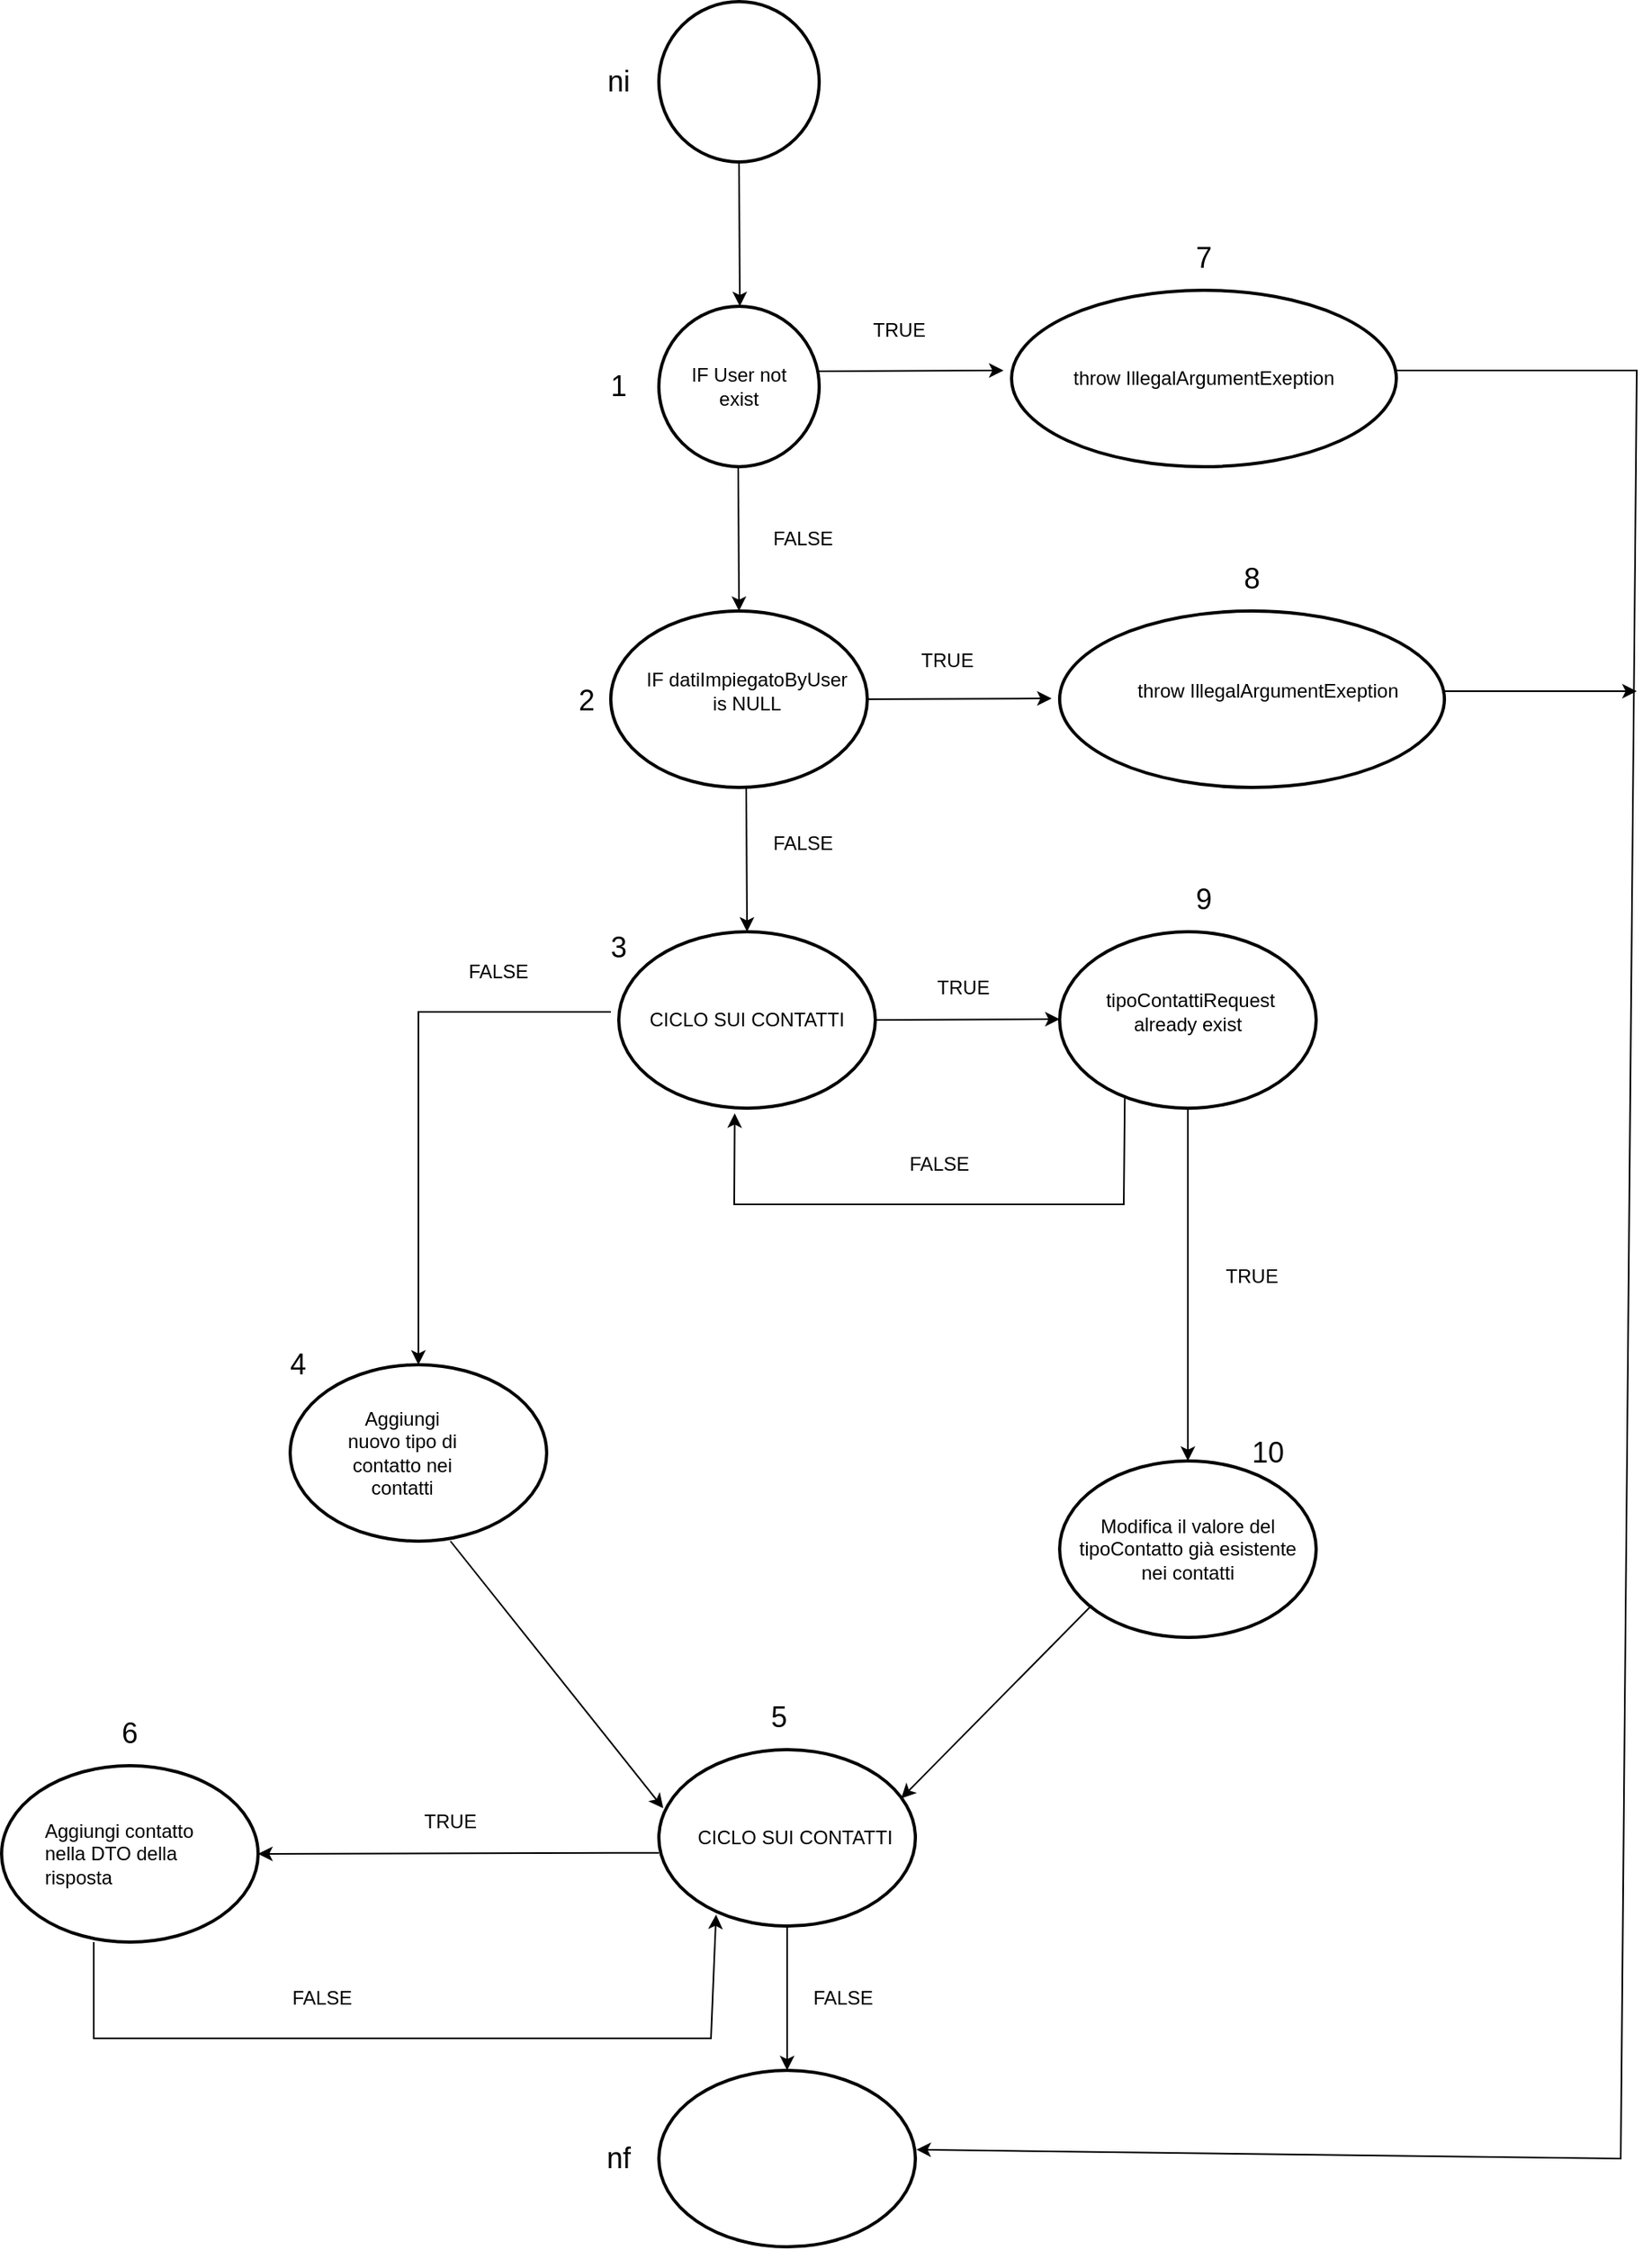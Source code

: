 <mxfile version="28.2.4">
  <diagram name="Pagina-1" id="whm-3fSn628gsJxSRbTG">
    <mxGraphModel dx="2216" dy="1918" grid="1" gridSize="10" guides="1" tooltips="1" connect="1" arrows="1" fold="1" page="1" pageScale="1" pageWidth="827" pageHeight="1169" math="0" shadow="0">
      <root>
        <mxCell id="0" />
        <mxCell id="1" parent="0" />
        <mxCell id="JDWId8_qGixvHowoIR90-12" value="" style="strokeWidth=2;html=1;shape=mxgraph.flowchart.start_2;whiteSpace=wrap;" parent="1" vertex="1">
          <mxGeometry x="190" y="-1030" width="100" height="100" as="geometry" />
        </mxCell>
        <mxCell id="JDWId8_qGixvHowoIR90-13" value="" style="endArrow=classic;html=1;rounded=0;" parent="1" edge="1">
          <mxGeometry width="50" height="50" relative="1" as="geometry">
            <mxPoint x="240" y="-930" as="sourcePoint" />
            <mxPoint x="240.5" y="-840" as="targetPoint" />
          </mxGeometry>
        </mxCell>
        <mxCell id="JDWId8_qGixvHowoIR90-14" value="" style="strokeWidth=2;html=1;shape=mxgraph.flowchart.start_2;whiteSpace=wrap;" parent="1" vertex="1">
          <mxGeometry x="190" y="-840" width="100" height="100" as="geometry" />
        </mxCell>
        <mxCell id="JDWId8_qGixvHowoIR90-15" value="IF User not exist" style="text;html=1;align=center;verticalAlign=middle;whiteSpace=wrap;rounded=0;" parent="1" vertex="1">
          <mxGeometry x="205" y="-812.5" width="70" height="45" as="geometry" />
        </mxCell>
        <mxCell id="JDWId8_qGixvHowoIR90-16" value="" style="endArrow=classic;html=1;rounded=0;exitX=1;exitY=0.5;exitDx=0;exitDy=0;" parent="1" edge="1">
          <mxGeometry width="50" height="50" relative="1" as="geometry">
            <mxPoint x="290" y="-799.5" as="sourcePoint" />
            <mxPoint x="405" y="-800" as="targetPoint" />
          </mxGeometry>
        </mxCell>
        <mxCell id="JDWId8_qGixvHowoIR90-17" value="" style="strokeWidth=2;html=1;shape=mxgraph.flowchart.start_2;whiteSpace=wrap;" parent="1" vertex="1">
          <mxGeometry x="410" y="-850" width="240" height="110" as="geometry" />
        </mxCell>
        <mxCell id="JDWId8_qGixvHowoIR90-21" value="throw IllegalArgumentExeption" style="text;html=1;align=center;verticalAlign=middle;whiteSpace=wrap;rounded=0;" parent="1" vertex="1">
          <mxGeometry x="440" y="-825" width="180" height="60" as="geometry" />
        </mxCell>
        <mxCell id="JDWId8_qGixvHowoIR90-22" value="" style="endArrow=classic;html=1;rounded=0;" parent="1" edge="1">
          <mxGeometry width="50" height="50" relative="1" as="geometry">
            <mxPoint x="239.5" y="-740" as="sourcePoint" />
            <mxPoint x="240" y="-650" as="targetPoint" />
          </mxGeometry>
        </mxCell>
        <mxCell id="JDWId8_qGixvHowoIR90-23" value="" style="strokeWidth=2;html=1;shape=mxgraph.flowchart.start_2;whiteSpace=wrap;" parent="1" vertex="1">
          <mxGeometry x="160" y="-650" width="160" height="110" as="geometry" />
        </mxCell>
        <mxCell id="JDWId8_qGixvHowoIR90-24" value="IF datiImpiegatoByUser is NULL" style="text;html=1;align=center;verticalAlign=middle;whiteSpace=wrap;rounded=0;" parent="1" vertex="1">
          <mxGeometry x="180" y="-625" width="130" height="50" as="geometry" />
        </mxCell>
        <mxCell id="JDWId8_qGixvHowoIR90-26" value="TRUE" style="text;html=1;align=center;verticalAlign=middle;whiteSpace=wrap;rounded=0;" parent="1" vertex="1">
          <mxGeometry x="310" y="-840" width="60" height="30" as="geometry" />
        </mxCell>
        <mxCell id="JDWId8_qGixvHowoIR90-29" value="FALSE" style="text;html=1;align=center;verticalAlign=middle;whiteSpace=wrap;rounded=0;" parent="1" vertex="1">
          <mxGeometry x="250" y="-710" width="60" height="30" as="geometry" />
        </mxCell>
        <mxCell id="JDWId8_qGixvHowoIR90-31" value="" style="endArrow=classic;html=1;rounded=0;exitX=1;exitY=0.5;exitDx=0;exitDy=0;" parent="1" edge="1">
          <mxGeometry width="50" height="50" relative="1" as="geometry">
            <mxPoint x="320" y="-595" as="sourcePoint" />
            <mxPoint x="435" y="-595.5" as="targetPoint" />
          </mxGeometry>
        </mxCell>
        <mxCell id="JDWId8_qGixvHowoIR90-32" value="" style="strokeWidth=2;html=1;shape=mxgraph.flowchart.start_2;whiteSpace=wrap;" parent="1" vertex="1">
          <mxGeometry x="440" y="-650" width="240" height="110" as="geometry" />
        </mxCell>
        <mxCell id="JDWId8_qGixvHowoIR90-33" value="throw IllegalArgumentExeption" style="text;html=1;align=center;verticalAlign=middle;whiteSpace=wrap;rounded=0;" parent="1" vertex="1">
          <mxGeometry x="480" y="-630" width="180" height="60" as="geometry" />
        </mxCell>
        <mxCell id="JDWId8_qGixvHowoIR90-34" value="" style="endArrow=classic;html=1;rounded=0;" parent="1" edge="1">
          <mxGeometry width="50" height="50" relative="1" as="geometry">
            <mxPoint x="244.5" y="-540" as="sourcePoint" />
            <mxPoint x="245" y="-450" as="targetPoint" />
          </mxGeometry>
        </mxCell>
        <mxCell id="JDWId8_qGixvHowoIR90-35" value="" style="strokeWidth=2;html=1;shape=mxgraph.flowchart.start_2;whiteSpace=wrap;" parent="1" vertex="1">
          <mxGeometry x="165" y="-450" width="160" height="110" as="geometry" />
        </mxCell>
        <mxCell id="JDWId8_qGixvHowoIR90-36" value="CICLO SUI CONTATTI" style="text;html=1;align=center;verticalAlign=middle;whiteSpace=wrap;rounded=0;" parent="1" vertex="1">
          <mxGeometry x="180" y="-420" width="130" height="50" as="geometry" />
        </mxCell>
        <mxCell id="JDWId8_qGixvHowoIR90-37" value="FALSE" style="text;html=1;align=center;verticalAlign=middle;whiteSpace=wrap;rounded=0;" parent="1" vertex="1">
          <mxGeometry x="250" y="-520" width="60" height="30" as="geometry" />
        </mxCell>
        <mxCell id="JDWId8_qGixvHowoIR90-38" value="TRUE" style="text;html=1;align=center;verticalAlign=middle;whiteSpace=wrap;rounded=0;" parent="1" vertex="1">
          <mxGeometry x="350" y="-430" width="60" height="30" as="geometry" />
        </mxCell>
        <mxCell id="JDWId8_qGixvHowoIR90-47" value="" style="endArrow=classic;html=1;rounded=0;exitX=1;exitY=0.5;exitDx=0;exitDy=0;" parent="1" edge="1">
          <mxGeometry width="50" height="50" relative="1" as="geometry">
            <mxPoint x="325" y="-395" as="sourcePoint" />
            <mxPoint x="440" y="-395.5" as="targetPoint" />
          </mxGeometry>
        </mxCell>
        <mxCell id="JDWId8_qGixvHowoIR90-48" value="" style="strokeWidth=2;html=1;shape=mxgraph.flowchart.start_2;whiteSpace=wrap;" parent="1" vertex="1">
          <mxGeometry x="440" y="-450" width="160" height="110" as="geometry" />
        </mxCell>
        <mxCell id="JDWId8_qGixvHowoIR90-50" value="TRUE" style="text;html=1;align=center;verticalAlign=middle;whiteSpace=wrap;rounded=0;" parent="1" vertex="1">
          <mxGeometry x="530" y="-250" width="60" height="30" as="geometry" />
        </mxCell>
        <mxCell id="JDWId8_qGixvHowoIR90-51" value="" style="endArrow=classic;html=1;rounded=0;" parent="1" edge="1">
          <mxGeometry width="50" height="50" relative="1" as="geometry">
            <mxPoint x="160" y="-400" as="sourcePoint" />
            <mxPoint x="40" y="-180" as="targetPoint" />
            <Array as="points">
              <mxPoint x="40" y="-400" />
              <mxPoint x="40" y="-280" />
            </Array>
          </mxGeometry>
        </mxCell>
        <mxCell id="JDWId8_qGixvHowoIR90-52" value="FALSE" style="text;html=1;align=center;verticalAlign=middle;whiteSpace=wrap;rounded=0;" parent="1" vertex="1">
          <mxGeometry x="60" y="-440" width="60" height="30" as="geometry" />
        </mxCell>
        <mxCell id="JDWId8_qGixvHowoIR90-53" value="" style="strokeWidth=2;html=1;shape=mxgraph.flowchart.start_2;whiteSpace=wrap;" parent="1" vertex="1">
          <mxGeometry x="-40" y="-180" width="160" height="110" as="geometry" />
        </mxCell>
        <mxCell id="JDWId8_qGixvHowoIR90-56" value="" style="endArrow=classic;html=1;rounded=0;entryX=0.452;entryY=1.029;entryDx=0;entryDy=0;entryPerimeter=0;exitX=0.254;exitY=0.942;exitDx=0;exitDy=0;exitPerimeter=0;" parent="1" source="JDWId8_qGixvHowoIR90-48" target="JDWId8_qGixvHowoIR90-35" edge="1">
          <mxGeometry width="50" height="50" relative="1" as="geometry">
            <mxPoint x="480" y="-340" as="sourcePoint" />
            <mxPoint x="530" y="-400" as="targetPoint" />
            <Array as="points">
              <mxPoint x="480" y="-280" />
              <mxPoint x="360" y="-280" />
              <mxPoint x="237" y="-280" />
            </Array>
          </mxGeometry>
        </mxCell>
        <mxCell id="JDWId8_qGixvHowoIR90-57" value="FALSE" style="text;html=1;align=center;verticalAlign=middle;whiteSpace=wrap;rounded=0;" parent="1" vertex="1">
          <mxGeometry x="335" y="-320" width="60" height="30" as="geometry" />
        </mxCell>
        <mxCell id="JDWId8_qGixvHowoIR90-58" value="&amp;nbsp;tipoContattiRequest already exist" style="text;html=1;align=center;verticalAlign=middle;whiteSpace=wrap;rounded=0;" parent="1" vertex="1">
          <mxGeometry x="460" y="-440" width="120" height="80" as="geometry" />
        </mxCell>
        <mxCell id="JDWId8_qGixvHowoIR90-59" value="" style="endArrow=classic;html=1;rounded=0;" parent="1" edge="1">
          <mxGeometry width="50" height="50" relative="1" as="geometry">
            <mxPoint x="520" y="-340" as="sourcePoint" />
            <mxPoint x="520" y="-120" as="targetPoint" />
          </mxGeometry>
        </mxCell>
        <mxCell id="JDWId8_qGixvHowoIR90-60" value="" style="strokeWidth=2;html=1;shape=mxgraph.flowchart.start_2;whiteSpace=wrap;" parent="1" vertex="1">
          <mxGeometry x="440" y="-120" width="160" height="110" as="geometry" />
        </mxCell>
        <mxCell id="JDWId8_qGixvHowoIR90-61" value="" style="strokeWidth=2;html=1;shape=mxgraph.flowchart.start_2;whiteSpace=wrap;" parent="1" vertex="1">
          <mxGeometry x="190" y="60" width="160" height="110" as="geometry" />
        </mxCell>
        <mxCell id="JDWId8_qGixvHowoIR90-62" value="Aggiungi nuovo tipo di contatto nei contatti" style="text;html=1;align=center;verticalAlign=middle;whiteSpace=wrap;rounded=0;" parent="1" vertex="1">
          <mxGeometry x="-10" y="-155" width="80" height="60" as="geometry" />
        </mxCell>
        <mxCell id="JDWId8_qGixvHowoIR90-63" value="Modifica il valore del tipoContatto già esistente nei contatti" style="text;html=1;align=center;verticalAlign=middle;whiteSpace=wrap;rounded=0;" parent="1" vertex="1">
          <mxGeometry x="450" y="-95" width="140" height="60" as="geometry" />
        </mxCell>
        <mxCell id="JDWId8_qGixvHowoIR90-64" value="" style="endArrow=classic;html=1;rounded=0;entryX=0.017;entryY=0.332;entryDx=0;entryDy=0;entryPerimeter=0;" parent="1" target="JDWId8_qGixvHowoIR90-61" edge="1">
          <mxGeometry width="50" height="50" relative="1" as="geometry">
            <mxPoint x="60" y="-70" as="sourcePoint" />
            <mxPoint x="110" y="-120" as="targetPoint" />
          </mxGeometry>
        </mxCell>
        <mxCell id="JDWId8_qGixvHowoIR90-65" value="" style="endArrow=classic;html=1;rounded=0;entryX=0.945;entryY=0.276;entryDx=0;entryDy=0;entryPerimeter=0;" parent="1" target="JDWId8_qGixvHowoIR90-61" edge="1">
          <mxGeometry width="50" height="50" relative="1" as="geometry">
            <mxPoint x="460" y="-30" as="sourcePoint" />
            <mxPoint x="390" y="40" as="targetPoint" />
          </mxGeometry>
        </mxCell>
        <mxCell id="JDWId8_qGixvHowoIR90-66" value="" style="endArrow=classic;html=1;rounded=0;" parent="1" edge="1">
          <mxGeometry width="50" height="50" relative="1" as="geometry">
            <mxPoint x="270" y="170" as="sourcePoint" />
            <mxPoint x="270" y="260" as="targetPoint" />
          </mxGeometry>
        </mxCell>
        <mxCell id="JDWId8_qGixvHowoIR90-67" value="" style="strokeWidth=2;html=1;shape=mxgraph.flowchart.start_2;whiteSpace=wrap;" parent="1" vertex="1">
          <mxGeometry x="190" y="260" width="160" height="110" as="geometry" />
        </mxCell>
        <mxCell id="JDWId8_qGixvHowoIR90-68" value="&lt;font style=&quot;font-size: 18px;&quot;&gt;ni&lt;/font&gt;" style="text;html=1;align=center;verticalAlign=middle;whiteSpace=wrap;rounded=0;" parent="1" vertex="1">
          <mxGeometry x="150" y="-990" width="30" height="20" as="geometry" />
        </mxCell>
        <mxCell id="JDWId8_qGixvHowoIR90-69" value="&lt;font style=&quot;font-size: 18px;&quot;&gt;1&lt;/font&gt;" style="text;html=1;align=center;verticalAlign=middle;whiteSpace=wrap;rounded=0;" parent="1" vertex="1">
          <mxGeometry x="150" y="-807.5" width="30" height="35" as="geometry" />
        </mxCell>
        <mxCell id="JDWId8_qGixvHowoIR90-70" value="&lt;font style=&quot;font-size: 18px;&quot;&gt;7&lt;/font&gt;" style="text;html=1;align=center;verticalAlign=middle;whiteSpace=wrap;rounded=0;" parent="1" vertex="1">
          <mxGeometry x="510" y="-880" width="40" height="20" as="geometry" />
        </mxCell>
        <mxCell id="JDWId8_qGixvHowoIR90-71" value="&lt;font style=&quot;font-size: 18px;&quot;&gt;2&lt;/font&gt;" style="text;html=1;align=center;verticalAlign=middle;whiteSpace=wrap;rounded=0;" parent="1" vertex="1">
          <mxGeometry x="130" y="-604" width="30" height="20" as="geometry" />
        </mxCell>
        <mxCell id="JDWId8_qGixvHowoIR90-73" value="&lt;font style=&quot;font-size: 18px;&quot;&gt;3&lt;/font&gt;" style="text;html=1;align=center;verticalAlign=middle;whiteSpace=wrap;rounded=0;" parent="1" vertex="1">
          <mxGeometry x="150" y="-450" width="30" height="20" as="geometry" />
        </mxCell>
        <mxCell id="JDWId8_qGixvHowoIR90-74" value="&lt;font style=&quot;font-size: 18px;&quot;&gt;4&lt;/font&gt;" style="text;html=1;align=center;verticalAlign=middle;whiteSpace=wrap;rounded=0;" parent="1" vertex="1">
          <mxGeometry x="-50" y="-190" width="30" height="20" as="geometry" />
        </mxCell>
        <mxCell id="JDWId8_qGixvHowoIR90-76" value="&lt;font style=&quot;font-size: 18px;&quot;&gt;5&lt;/font&gt;" style="text;html=1;align=center;verticalAlign=middle;whiteSpace=wrap;rounded=0;" parent="1" vertex="1">
          <mxGeometry x="250" y="30" width="30" height="20" as="geometry" />
        </mxCell>
        <mxCell id="JDWId8_qGixvHowoIR90-77" value="&lt;font style=&quot;font-size: 18px;&quot;&gt;nf&lt;/font&gt;" style="text;html=1;align=center;verticalAlign=middle;whiteSpace=wrap;rounded=0;" parent="1" vertex="1">
          <mxGeometry x="150" y="305" width="30" height="20" as="geometry" />
        </mxCell>
        <mxCell id="JDWId8_qGixvHowoIR90-78" value="&lt;font style=&quot;font-size: 18px;&quot;&gt;8&lt;/font&gt;" style="text;html=1;align=center;verticalAlign=middle;whiteSpace=wrap;rounded=0;" parent="1" vertex="1">
          <mxGeometry x="545" y="-680" width="30" height="20" as="geometry" />
        </mxCell>
        <mxCell id="JDWId8_qGixvHowoIR90-79" value="&lt;font style=&quot;font-size: 18px;&quot;&gt;9&lt;/font&gt;" style="text;html=1;align=center;verticalAlign=middle;whiteSpace=wrap;rounded=0;" parent="1" vertex="1">
          <mxGeometry x="515" y="-480" width="30" height="20" as="geometry" />
        </mxCell>
        <mxCell id="JDWId8_qGixvHowoIR90-80" value="&lt;font style=&quot;font-size: 18px;&quot;&gt;10&lt;/font&gt;" style="text;html=1;align=center;verticalAlign=middle;whiteSpace=wrap;rounded=0;" parent="1" vertex="1">
          <mxGeometry x="555" y="-135" width="30" height="20" as="geometry" />
        </mxCell>
        <mxCell id="JDWId8_qGixvHowoIR90-81" value="" style="endArrow=classic;html=1;rounded=0;entryX=1.004;entryY=0.449;entryDx=0;entryDy=0;entryPerimeter=0;" parent="1" target="JDWId8_qGixvHowoIR90-67" edge="1">
          <mxGeometry width="50" height="50" relative="1" as="geometry">
            <mxPoint x="650" y="-800" as="sourcePoint" />
            <mxPoint x="810" y="-800" as="targetPoint" />
            <Array as="points">
              <mxPoint x="800" y="-800" />
              <mxPoint x="790" y="315" />
            </Array>
          </mxGeometry>
        </mxCell>
        <mxCell id="JDWId8_qGixvHowoIR90-82" value="" style="endArrow=classic;html=1;rounded=0;" parent="1" edge="1">
          <mxGeometry width="50" height="50" relative="1" as="geometry">
            <mxPoint x="680" y="-600" as="sourcePoint" />
            <mxPoint x="800" y="-600" as="targetPoint" />
          </mxGeometry>
        </mxCell>
        <mxCell id="-hs8PMiqeFwugZ8myyfL-1" value="" style="strokeWidth=2;html=1;shape=mxgraph.flowchart.start_2;whiteSpace=wrap;" vertex="1" parent="1">
          <mxGeometry x="-220" y="70" width="160" height="110" as="geometry" />
        </mxCell>
        <mxCell id="-hs8PMiqeFwugZ8myyfL-4" value="TRUE" style="text;html=1;align=center;verticalAlign=middle;whiteSpace=wrap;rounded=0;" vertex="1" parent="1">
          <mxGeometry x="340" y="-634" width="60" height="30" as="geometry" />
        </mxCell>
        <mxCell id="-hs8PMiqeFwugZ8myyfL-5" value="" style="endArrow=classic;html=1;rounded=0;entryX=1;entryY=0.5;entryDx=0;entryDy=0;entryPerimeter=0;" edge="1" parent="1" target="-hs8PMiqeFwugZ8myyfL-1">
          <mxGeometry width="50" height="50" relative="1" as="geometry">
            <mxPoint x="190" y="124.33" as="sourcePoint" />
            <mxPoint x="100" y="124.33" as="targetPoint" />
          </mxGeometry>
        </mxCell>
        <mxCell id="-hs8PMiqeFwugZ8myyfL-6" value="" style="endArrow=classic;html=1;rounded=0;entryX=0.223;entryY=0.935;entryDx=0;entryDy=0;entryPerimeter=0;" edge="1" parent="1" target="JDWId8_qGixvHowoIR90-61">
          <mxGeometry width="50" height="50" relative="1" as="geometry">
            <mxPoint x="-162.5" y="180" as="sourcePoint" />
            <mxPoint x="222.06" y="164.94" as="targetPoint" />
            <Array as="points">
              <mxPoint x="-162.5" y="240" />
              <mxPoint x="37.5" y="240" />
              <mxPoint x="222.5" y="240" />
            </Array>
          </mxGeometry>
        </mxCell>
        <mxCell id="-hs8PMiqeFwugZ8myyfL-7" value="CICLO SUI CONTATTI" style="text;html=1;align=center;verticalAlign=middle;whiteSpace=wrap;rounded=0;" vertex="1" parent="1">
          <mxGeometry x="210" y="90" width="130" height="50" as="geometry" />
        </mxCell>
        <mxCell id="-hs8PMiqeFwugZ8myyfL-8" value="FALSE" style="text;html=1;align=center;verticalAlign=middle;whiteSpace=wrap;rounded=0;" vertex="1" parent="1">
          <mxGeometry x="275" y="200" width="60" height="30" as="geometry" />
        </mxCell>
        <mxCell id="-hs8PMiqeFwugZ8myyfL-9" value="TRUE" style="text;html=1;align=center;verticalAlign=middle;whiteSpace=wrap;rounded=0;" vertex="1" parent="1">
          <mxGeometry x="30" y="90" width="60" height="30" as="geometry" />
        </mxCell>
        <mxCell id="-hs8PMiqeFwugZ8myyfL-10" value="Aggiungi contatto nella DTO della risposta" style="text;html=1;align=left;verticalAlign=middle;whiteSpace=wrap;rounded=0;" vertex="1" parent="1">
          <mxGeometry x="-195" y="95" width="110" height="60" as="geometry" />
        </mxCell>
        <mxCell id="-hs8PMiqeFwugZ8myyfL-11" value="&lt;font style=&quot;font-size: 18px;&quot;&gt;6&lt;/font&gt;" style="text;html=1;align=center;verticalAlign=middle;whiteSpace=wrap;rounded=0;" vertex="1" parent="1">
          <mxGeometry x="-155" y="40" width="30" height="20" as="geometry" />
        </mxCell>
        <mxCell id="-hs8PMiqeFwugZ8myyfL-12" value="FALSE" style="text;html=1;align=center;verticalAlign=middle;whiteSpace=wrap;rounded=0;" vertex="1" parent="1">
          <mxGeometry x="-50" y="200" width="60" height="30" as="geometry" />
        </mxCell>
      </root>
    </mxGraphModel>
  </diagram>
</mxfile>
